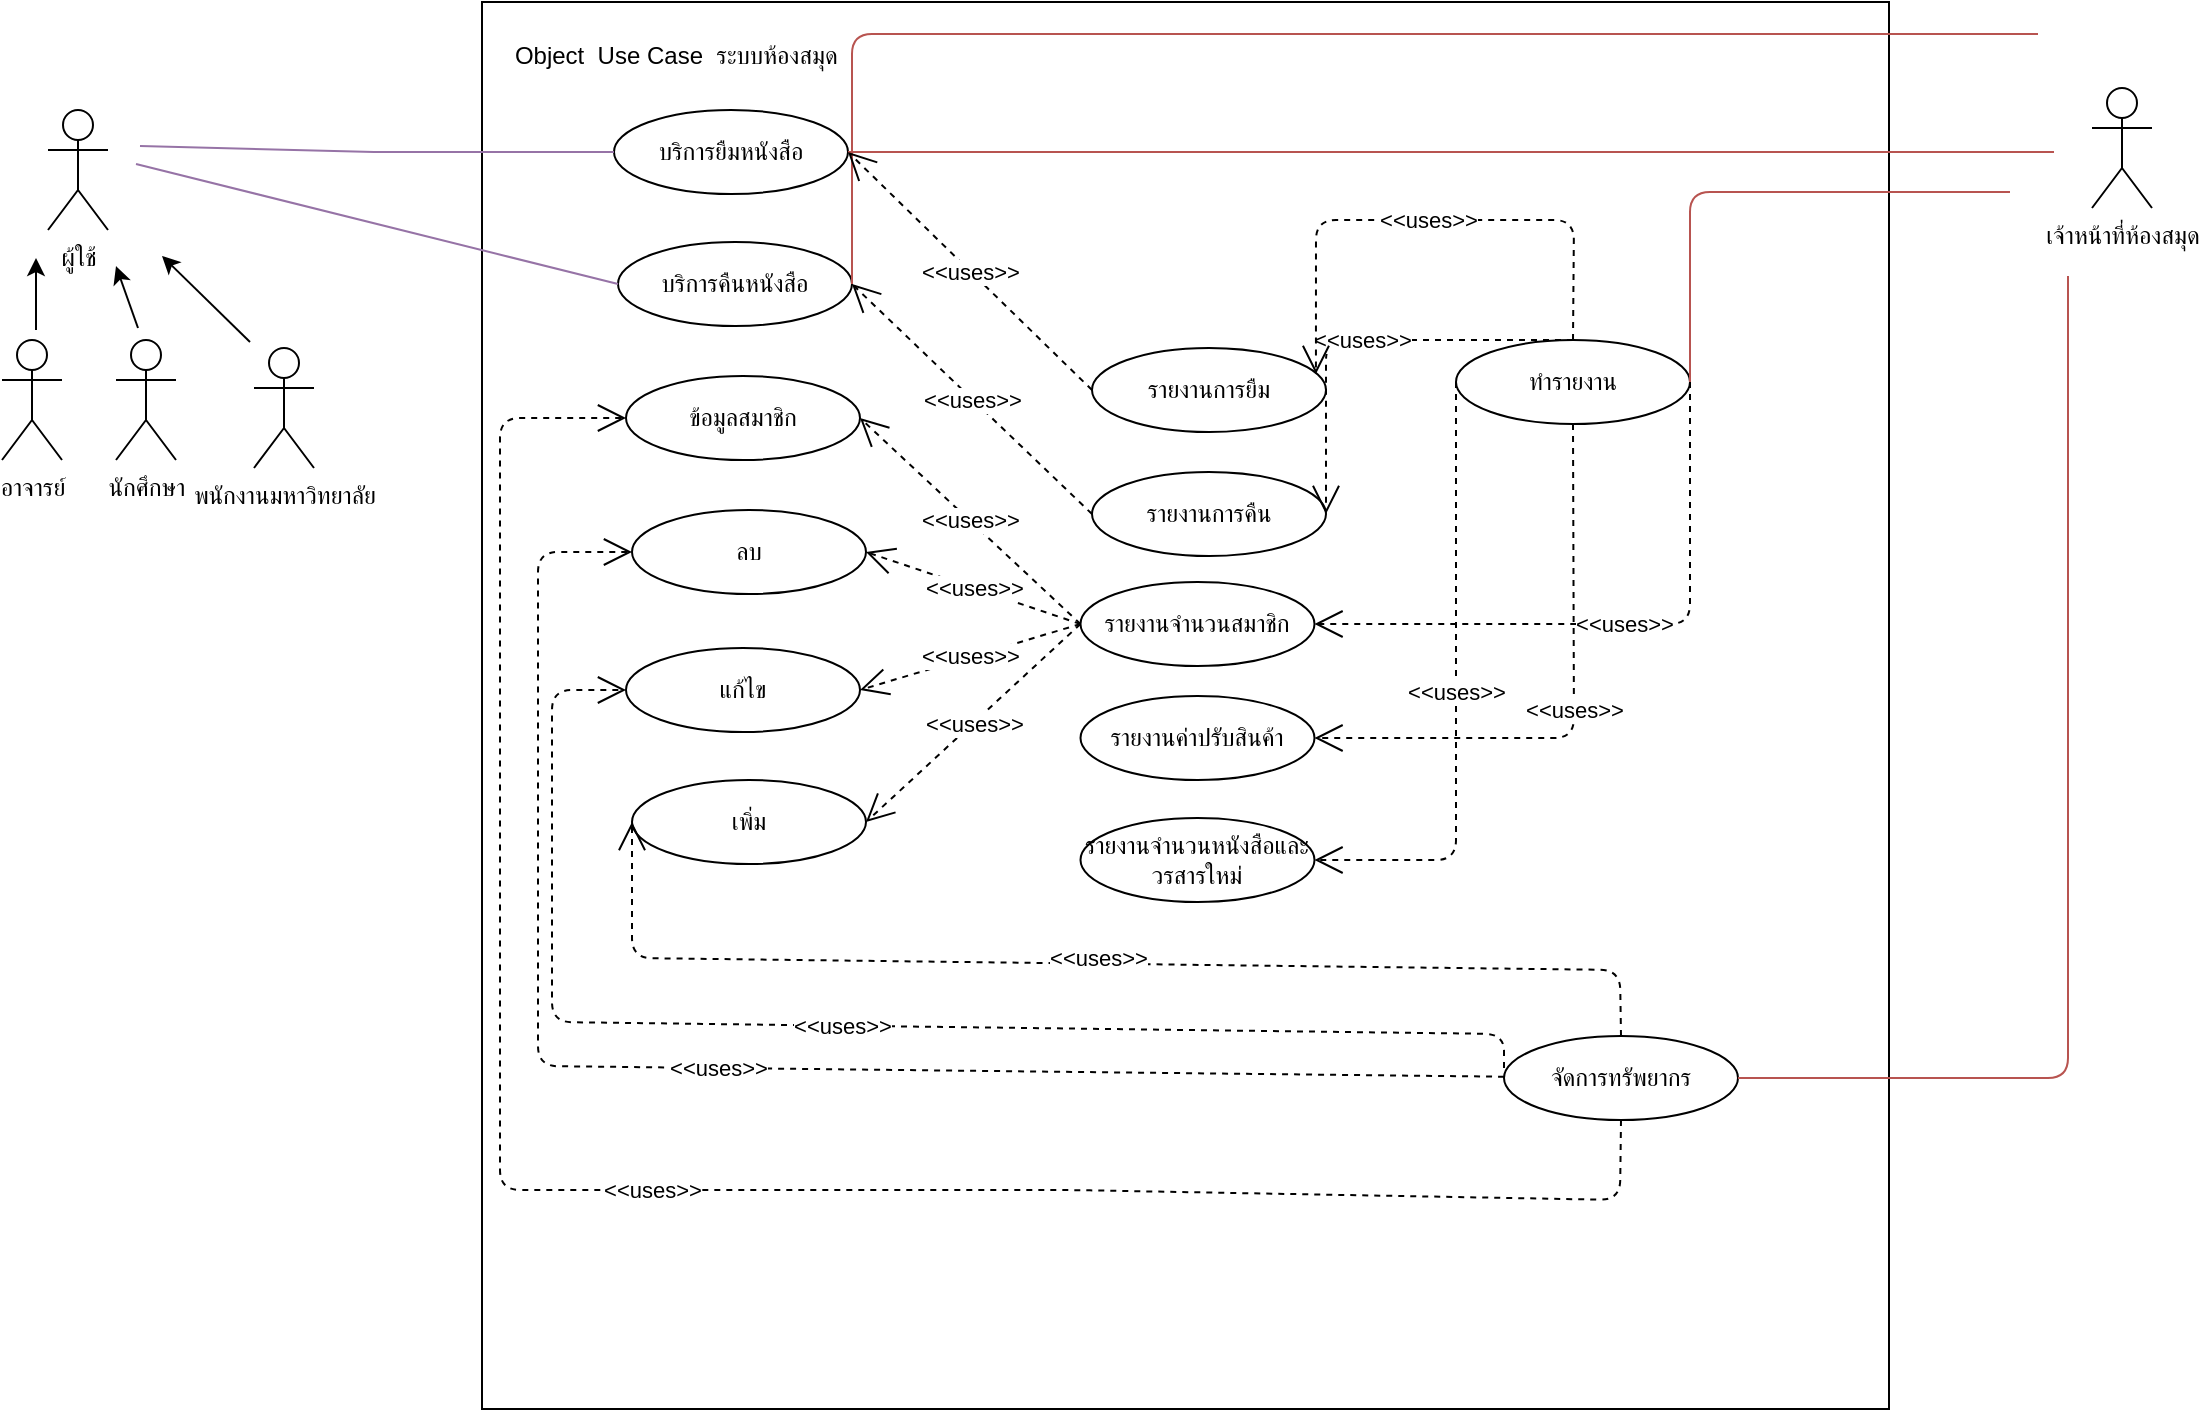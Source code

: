 <mxfile version="12.6.5" type="device"><diagram id="Jab7_ORfrABqkoyG5kVW" name="Page-1"><mxGraphModel dx="1671" dy="944" grid="0" gridSize="10" guides="1" tooltips="1" connect="1" arrows="1" fold="1" page="1" pageScale="1" pageWidth="1169" pageHeight="827" math="0" shadow="0"><root><mxCell id="0"/><mxCell id="1" parent="0"/><mxCell id="-BbsfODKG9Tlr_WrrHgr-1" value="นักศึกษา" style="shape=umlActor;verticalLabelPosition=bottom;labelBackgroundColor=#ffffff;verticalAlign=top;html=1;outlineConnect=0;" vertex="1" parent="1"><mxGeometry x="73" y="228" width="30" height="60" as="geometry"/></mxCell><mxCell id="-BbsfODKG9Tlr_WrrHgr-4" value="พนักงานมหาวิทยาลัย" style="shape=umlActor;verticalLabelPosition=bottom;labelBackgroundColor=#ffffff;verticalAlign=top;html=1;outlineConnect=0;" vertex="1" parent="1"><mxGeometry x="142" y="232" width="30" height="60" as="geometry"/></mxCell><mxCell id="-BbsfODKG9Tlr_WrrHgr-5" value="อาจารย์" style="shape=umlActor;verticalLabelPosition=bottom;labelBackgroundColor=#ffffff;verticalAlign=top;html=1;outlineConnect=0;" vertex="1" parent="1"><mxGeometry x="16" y="228" width="30" height="60" as="geometry"/></mxCell><mxCell id="-BbsfODKG9Tlr_WrrHgr-16" value="&lt;span style=&quot;color: rgba(0 , 0 , 0 , 0) ; font-family: monospace ; font-size: 0px&quot;&gt;%3CmxGraphModel%3E%3Croot%3E%3CmxCell%20id%3D%220%22%2F%3E%3CmxCell%20id%3D%221%22%20parent%3D%220%22%2F%3E%3CmxCell%20id%3D%222%22%20value%3D%22%E0%B8%9A%E0%B8%A3%E0%B8%B4%E0%B8%81%E0%B8%B2%E0%B8%A3%E0%B8%A2%E0%B8%B7%E0%B8%A1%E0%B8%AB%E0%B8%99%E0%B8%B1%E0%B8%87%E0%B8%AA%E0%B8%B7%E0%B8%AD%22%20style%3D%22ellipse%3BwhiteSpace%3Dwrap%3Bhtml%3D1%3B%22%20vertex%3D%221%22%20parent%3D%221%22%3E%3CmxGeometry%20x%3D%22227%22%20y%3D%22133%22%20width%3D%22117%22%20height%3D%2242%22%20as%3D%22geometry%22%2F%3E%3C%2FmxCell%3E%3C%2Froot%3E%3C%2FmxGraphModel%3E&lt;/span&gt;" style="whiteSpace=wrap;html=1;aspect=fixed;" vertex="1" parent="1"><mxGeometry x="256" y="59" width="703.5" height="703.5" as="geometry"/></mxCell><mxCell id="-BbsfODKG9Tlr_WrrHgr-21" value="Object&amp;nbsp; Use Case&amp;nbsp; ระบบห้องสมุด&amp;nbsp;&amp;nbsp;" style="text;html=1;strokeColor=none;fillColor=none;align=center;verticalAlign=middle;whiteSpace=wrap;rounded=0;" vertex="1" parent="1"><mxGeometry x="233" y="76" width="247" height="20" as="geometry"/></mxCell><mxCell id="-BbsfODKG9Tlr_WrrHgr-22" value="บริการยืมหนังสือ" style="ellipse;whiteSpace=wrap;html=1;" vertex="1" parent="1"><mxGeometry x="322" y="113" width="117" height="42" as="geometry"/></mxCell><mxCell id="-BbsfODKG9Tlr_WrrHgr-23" value="บริการคืนหนังสือ" style="ellipse;whiteSpace=wrap;html=1;" vertex="1" parent="1"><mxGeometry x="324" y="179" width="117" height="42" as="geometry"/></mxCell><mxCell id="-BbsfODKG9Tlr_WrrHgr-24" value="จัดการทรัพยากร" style="ellipse;whiteSpace=wrap;html=1;" vertex="1" parent="1"><mxGeometry x="767" y="576" width="117" height="42" as="geometry"/></mxCell><mxCell id="-BbsfODKG9Tlr_WrrHgr-25" value="ทำรายงาน" style="ellipse;whiteSpace=wrap;html=1;" vertex="1" parent="1"><mxGeometry x="743" y="228" width="117" height="42" as="geometry"/></mxCell><mxCell id="-BbsfODKG9Tlr_WrrHgr-26" value="เพิ่ม" style="ellipse;whiteSpace=wrap;html=1;" vertex="1" parent="1"><mxGeometry x="331" y="448" width="117" height="42" as="geometry"/></mxCell><mxCell id="-BbsfODKG9Tlr_WrrHgr-27" value="แก้ไข" style="ellipse;whiteSpace=wrap;html=1;" vertex="1" parent="1"><mxGeometry x="328" y="382" width="117" height="42" as="geometry"/></mxCell><mxCell id="-BbsfODKG9Tlr_WrrHgr-28" value="ลบ" style="ellipse;whiteSpace=wrap;html=1;" vertex="1" parent="1"><mxGeometry x="331" y="313" width="117" height="42" as="geometry"/></mxCell><mxCell id="-BbsfODKG9Tlr_WrrHgr-29" value="ข้อมูลสมาชิก" style="ellipse;whiteSpace=wrap;html=1;" vertex="1" parent="1"><mxGeometry x="328" y="246" width="117" height="42" as="geometry"/></mxCell><mxCell id="-BbsfODKG9Tlr_WrrHgr-30" value="รายงานจำนวนสมาชิก" style="ellipse;whiteSpace=wrap;html=1;" vertex="1" parent="1"><mxGeometry x="555.25" y="349" width="117" height="42" as="geometry"/></mxCell><mxCell id="-BbsfODKG9Tlr_WrrHgr-31" value="รายงานจำนวนหนังสือและวรสารใหม่" style="ellipse;whiteSpace=wrap;html=1;" vertex="1" parent="1"><mxGeometry x="555.25" y="467" width="117" height="42" as="geometry"/></mxCell><mxCell id="-BbsfODKG9Tlr_WrrHgr-32" value="รายงานการยืม" style="ellipse;whiteSpace=wrap;html=1;" vertex="1" parent="1"><mxGeometry x="561" y="232" width="117" height="42" as="geometry"/></mxCell><mxCell id="-BbsfODKG9Tlr_WrrHgr-33" value="รายงานการคืน" style="ellipse;whiteSpace=wrap;html=1;" vertex="1" parent="1"><mxGeometry x="561" y="294" width="117" height="42" as="geometry"/></mxCell><mxCell id="-BbsfODKG9Tlr_WrrHgr-34" value="รายงานค่าปรับสินค้า" style="ellipse;whiteSpace=wrap;html=1;" vertex="1" parent="1"><mxGeometry x="555.25" y="406" width="117" height="42" as="geometry"/></mxCell><mxCell id="-BbsfODKG9Tlr_WrrHgr-37" style="edgeStyle=orthogonalEdgeStyle;rounded=0;orthogonalLoop=1;jettySize=auto;html=1;exitX=0.5;exitY=1;exitDx=0;exitDy=0;" edge="1" parent="1" source="-BbsfODKG9Tlr_WrrHgr-34" target="-BbsfODKG9Tlr_WrrHgr-34"><mxGeometry relative="1" as="geometry"/></mxCell><mxCell id="-BbsfODKG9Tlr_WrrHgr-39" value="" style="endArrow=none;html=1;entryX=0;entryY=0.5;entryDx=0;entryDy=0;fillColor=#e1d5e7;strokeColor=#9673a6;" edge="1" parent="1" target="-BbsfODKG9Tlr_WrrHgr-22"><mxGeometry width="50" height="50" relative="1" as="geometry"><mxPoint x="85" y="131" as="sourcePoint"/><mxPoint x="141" y="119" as="targetPoint"/><Array as="points"><mxPoint x="202" y="134"/></Array></mxGeometry></mxCell><mxCell id="-BbsfODKG9Tlr_WrrHgr-40" value="" style="endArrow=none;html=1;entryX=0;entryY=0.5;entryDx=0;entryDy=0;fillColor=#e1d5e7;strokeColor=#9673a6;" edge="1" parent="1" target="-BbsfODKG9Tlr_WrrHgr-23"><mxGeometry width="50" height="50" relative="1" as="geometry"><mxPoint x="83" y="140" as="sourcePoint"/><mxPoint x="150" y="216" as="targetPoint"/></mxGeometry></mxCell><mxCell id="-BbsfODKG9Tlr_WrrHgr-41" value="เจ้าหน้าที่ห้องสมุด" style="shape=umlActor;verticalLabelPosition=bottom;labelBackgroundColor=#ffffff;verticalAlign=top;html=1;outlineConnect=0;" vertex="1" parent="1"><mxGeometry x="1061" y="102" width="30" height="60" as="geometry"/></mxCell><mxCell id="-BbsfODKG9Tlr_WrrHgr-43" style="edgeStyle=orthogonalEdgeStyle;rounded=0;orthogonalLoop=1;jettySize=auto;html=1;exitX=0.5;exitY=1;exitDx=0;exitDy=0;" edge="1" parent="1" source="-BbsfODKG9Tlr_WrrHgr-25" target="-BbsfODKG9Tlr_WrrHgr-25"><mxGeometry relative="1" as="geometry"/></mxCell><mxCell id="-BbsfODKG9Tlr_WrrHgr-58" value="" style="endArrow=classic;html=1;" edge="1" parent="1"><mxGeometry width="50" height="50" relative="1" as="geometry"><mxPoint x="33" y="223" as="sourcePoint"/><mxPoint x="33" y="187" as="targetPoint"/></mxGeometry></mxCell><mxCell id="-BbsfODKG9Tlr_WrrHgr-59" value="" style="endArrow=classic;html=1;" edge="1" parent="1"><mxGeometry width="50" height="50" relative="1" as="geometry"><mxPoint x="84" y="222" as="sourcePoint"/><mxPoint x="73" y="191" as="targetPoint"/></mxGeometry></mxCell><mxCell id="-BbsfODKG9Tlr_WrrHgr-60" value="" style="endArrow=classic;html=1;" edge="1" parent="1"><mxGeometry width="50" height="50" relative="1" as="geometry"><mxPoint x="140" y="229" as="sourcePoint"/><mxPoint x="96" y="186" as="targetPoint"/></mxGeometry></mxCell><mxCell id="-BbsfODKG9Tlr_WrrHgr-63" value="ผู้ใช้" style="shape=umlActor;verticalLabelPosition=bottom;labelBackgroundColor=#ffffff;verticalAlign=top;html=1;outlineConnect=0;" vertex="1" parent="1"><mxGeometry x="39" y="113" width="30" height="60" as="geometry"/></mxCell><mxCell id="-BbsfODKG9Tlr_WrrHgr-79" value="" style="endArrow=none;html=1;exitX=1;exitY=0.5;exitDx=0;exitDy=0;fillColor=#f8cecc;strokeColor=#b85450;" edge="1" parent="1" source="-BbsfODKG9Tlr_WrrHgr-25"><mxGeometry width="50" height="50" relative="1" as="geometry"><mxPoint x="877" y="535" as="sourcePoint"/><mxPoint x="1020" y="154" as="targetPoint"/><Array as="points"><mxPoint x="860" y="154"/></Array></mxGeometry></mxCell><mxCell id="-BbsfODKG9Tlr_WrrHgr-86" value="" style="endArrow=none;html=1;exitX=1;exitY=0.5;exitDx=0;exitDy=0;fillColor=#f8cecc;strokeColor=#b85450;" edge="1" parent="1" source="-BbsfODKG9Tlr_WrrHgr-24"><mxGeometry width="50" height="50" relative="1" as="geometry"><mxPoint x="1009" y="594" as="sourcePoint"/><mxPoint x="1049" y="196" as="targetPoint"/><Array as="points"><mxPoint x="1049" y="597"/></Array></mxGeometry></mxCell><mxCell id="-BbsfODKG9Tlr_WrrHgr-87" value="" style="endArrow=none;html=1;exitX=1;exitY=0.5;exitDx=0;exitDy=0;fillColor=#f8cecc;strokeColor=#b85450;" edge="1" parent="1" source="-BbsfODKG9Tlr_WrrHgr-22"><mxGeometry width="50" height="50" relative="1" as="geometry"><mxPoint x="545" y="173" as="sourcePoint"/><mxPoint x="1042" y="134" as="targetPoint"/></mxGeometry></mxCell><mxCell id="-BbsfODKG9Tlr_WrrHgr-88" value="" style="endArrow=none;html=1;exitX=1;exitY=0.5;exitDx=0;exitDy=0;fillColor=#f8cecc;strokeColor=#b85450;" edge="1" parent="1" source="-BbsfODKG9Tlr_WrrHgr-23"><mxGeometry width="50" height="50" relative="1" as="geometry"><mxPoint x="469" y="288" as="sourcePoint"/><mxPoint x="1034" y="75" as="targetPoint"/><Array as="points"><mxPoint x="441" y="75"/></Array></mxGeometry></mxCell><mxCell id="-BbsfODKG9Tlr_WrrHgr-89" value="&amp;lt;&amp;lt;uses&amp;gt;&amp;gt;" style="endArrow=open;endSize=12;dashed=1;html=1;exitX=0;exitY=0.5;exitDx=0;exitDy=0;entryX=1;entryY=0.5;entryDx=0;entryDy=0;" edge="1" parent="1" source="-BbsfODKG9Tlr_WrrHgr-30" target="-BbsfODKG9Tlr_WrrHgr-29"><mxGeometry width="160" relative="1" as="geometry"><mxPoint x="686" y="660" as="sourcePoint"/><mxPoint x="526" y="660" as="targetPoint"/></mxGeometry></mxCell><mxCell id="-BbsfODKG9Tlr_WrrHgr-90" value="&amp;lt;&amp;lt;uses&amp;gt;&amp;gt;" style="endArrow=open;endSize=12;dashed=1;html=1;exitX=0;exitY=0.5;exitDx=0;exitDy=0;entryX=1;entryY=0.5;entryDx=0;entryDy=0;" edge="1" parent="1" source="-BbsfODKG9Tlr_WrrHgr-30" target="-BbsfODKG9Tlr_WrrHgr-28"><mxGeometry width="160" relative="1" as="geometry"><mxPoint x="709" y="642" as="sourcePoint"/><mxPoint x="549" y="642" as="targetPoint"/></mxGeometry></mxCell><mxCell id="-BbsfODKG9Tlr_WrrHgr-91" value="&amp;lt;&amp;lt;uses&amp;gt;&amp;gt;" style="endArrow=open;endSize=12;dashed=1;html=1;exitX=0;exitY=0.5;exitDx=0;exitDy=0;entryX=1;entryY=0.5;entryDx=0;entryDy=0;" edge="1" parent="1" source="-BbsfODKG9Tlr_WrrHgr-30" target="-BbsfODKG9Tlr_WrrHgr-27"><mxGeometry width="160" relative="1" as="geometry"><mxPoint x="568" y="663" as="sourcePoint"/><mxPoint x="408" y="663" as="targetPoint"/></mxGeometry></mxCell><mxCell id="-BbsfODKG9Tlr_WrrHgr-92" value="&amp;lt;&amp;lt;uses&amp;gt;&amp;gt;" style="endArrow=open;endSize=12;dashed=1;html=1;exitX=0;exitY=0.5;exitDx=0;exitDy=0;entryX=1;entryY=0.5;entryDx=0;entryDy=0;" edge="1" parent="1" source="-BbsfODKG9Tlr_WrrHgr-30" target="-BbsfODKG9Tlr_WrrHgr-26"><mxGeometry width="160" relative="1" as="geometry"><mxPoint x="589" y="610" as="sourcePoint"/><mxPoint x="429" y="610" as="targetPoint"/></mxGeometry></mxCell><mxCell id="-BbsfODKG9Tlr_WrrHgr-93" value="&amp;lt;&amp;lt;uses&amp;gt;&amp;gt;" style="endArrow=open;endSize=12;dashed=1;html=1;exitX=0;exitY=0.5;exitDx=0;exitDy=0;entryX=1;entryY=0.5;entryDx=0;entryDy=0;" edge="1" parent="1" source="-BbsfODKG9Tlr_WrrHgr-32" target="-BbsfODKG9Tlr_WrrHgr-22"><mxGeometry width="160" relative="1" as="geometry"><mxPoint x="636" y="232" as="sourcePoint"/><mxPoint x="476" y="232" as="targetPoint"/></mxGeometry></mxCell><mxCell id="-BbsfODKG9Tlr_WrrHgr-95" value="&amp;lt;&amp;lt;uses&amp;gt;&amp;gt;" style="endArrow=open;endSize=12;dashed=1;html=1;exitX=0;exitY=0.5;exitDx=0;exitDy=0;entryX=1;entryY=0.5;entryDx=0;entryDy=0;" edge="1" parent="1" source="-BbsfODKG9Tlr_WrrHgr-25" target="-BbsfODKG9Tlr_WrrHgr-31"><mxGeometry width="160" relative="1" as="geometry"><mxPoint x="945" y="606" as="sourcePoint"/><mxPoint x="785" y="606" as="targetPoint"/><Array as="points"><mxPoint x="743" y="488"/></Array></mxGeometry></mxCell><mxCell id="-BbsfODKG9Tlr_WrrHgr-96" value="&amp;lt;&amp;lt;uses&amp;gt;&amp;gt;" style="endArrow=open;endSize=12;dashed=1;html=1;exitX=0.5;exitY=1;exitDx=0;exitDy=0;entryX=1;entryY=0.5;entryDx=0;entryDy=0;" edge="1" parent="1" source="-BbsfODKG9Tlr_WrrHgr-25" target="-BbsfODKG9Tlr_WrrHgr-34"><mxGeometry width="160" relative="1" as="geometry"><mxPoint x="927" y="429" as="sourcePoint"/><mxPoint x="767" y="429" as="targetPoint"/><Array as="points"><mxPoint x="802" y="427"/></Array></mxGeometry></mxCell><mxCell id="-BbsfODKG9Tlr_WrrHgr-97" value="&amp;lt;&amp;lt;uses&amp;gt;&amp;gt;" style="endArrow=open;endSize=12;dashed=1;html=1;exitX=1;exitY=0.5;exitDx=0;exitDy=0;entryX=1;entryY=0.5;entryDx=0;entryDy=0;" edge="1" parent="1" source="-BbsfODKG9Tlr_WrrHgr-25" target="-BbsfODKG9Tlr_WrrHgr-30"><mxGeometry width="160" relative="1" as="geometry"><mxPoint x="699" y="600" as="sourcePoint"/><mxPoint x="539" y="600" as="targetPoint"/><Array as="points"><mxPoint x="860" y="370"/></Array></mxGeometry></mxCell><mxCell id="-BbsfODKG9Tlr_WrrHgr-98" value="&amp;lt;&amp;lt;uses&amp;gt;&amp;gt;" style="endArrow=open;endSize=12;dashed=1;html=1;exitX=0.5;exitY=0;exitDx=0;exitDy=0;entryX=1;entryY=0.5;entryDx=0;entryDy=0;" edge="1" parent="1" source="-BbsfODKG9Tlr_WrrHgr-25" target="-BbsfODKG9Tlr_WrrHgr-33"><mxGeometry width="160" relative="1" as="geometry"><mxPoint x="668" y="650" as="sourcePoint"/><mxPoint x="508" y="650" as="targetPoint"/><Array as="points"><mxPoint x="678" y="228"/></Array></mxGeometry></mxCell><mxCell id="-BbsfODKG9Tlr_WrrHgr-99" value="&amp;lt;&amp;lt;uses&amp;gt;&amp;gt;" style="endArrow=open;endSize=12;dashed=1;html=1;exitX=0.5;exitY=0;exitDx=0;exitDy=0;entryX=0.957;entryY=0.31;entryDx=0;entryDy=0;entryPerimeter=0;" edge="1" parent="1" source="-BbsfODKG9Tlr_WrrHgr-25" target="-BbsfODKG9Tlr_WrrHgr-32"><mxGeometry width="160" relative="1" as="geometry"><mxPoint x="800" y="675" as="sourcePoint"/><mxPoint x="640" y="675" as="targetPoint"/><Array as="points"><mxPoint x="802" y="168"/><mxPoint x="673" y="168"/></Array></mxGeometry></mxCell><mxCell id="-BbsfODKG9Tlr_WrrHgr-100" value="&amp;lt;&amp;lt;uses&amp;gt;&amp;gt;" style="endArrow=open;endSize=12;dashed=1;html=1;exitX=0.5;exitY=1;exitDx=0;exitDy=0;entryX=0;entryY=0.5;entryDx=0;entryDy=0;" edge="1" parent="1" source="-BbsfODKG9Tlr_WrrHgr-24" target="-BbsfODKG9Tlr_WrrHgr-29"><mxGeometry width="160" relative="1" as="geometry"><mxPoint x="568" y="653" as="sourcePoint"/><mxPoint x="408" y="653" as="targetPoint"/><Array as="points"><mxPoint x="825" y="658"/><mxPoint x="550" y="653"/><mxPoint x="265" y="653"/><mxPoint x="265" y="267"/></Array></mxGeometry></mxCell><mxCell id="-BbsfODKG9Tlr_WrrHgr-101" value="&amp;lt;&amp;lt;uses&amp;gt;&amp;gt;" style="endArrow=open;endSize=12;dashed=1;html=1;entryX=0;entryY=0.5;entryDx=0;entryDy=0;" edge="1" parent="1" source="-BbsfODKG9Tlr_WrrHgr-24" target="-BbsfODKG9Tlr_WrrHgr-28"><mxGeometry width="160" relative="1" as="geometry"><mxPoint x="585" y="591" as="sourcePoint"/><mxPoint x="425" y="591" as="targetPoint"/><Array as="points"><mxPoint x="284" y="591"/><mxPoint x="284" y="334"/></Array></mxGeometry></mxCell><mxCell id="-BbsfODKG9Tlr_WrrHgr-102" value="&amp;lt;&amp;lt;uses&amp;gt;&amp;gt;" style="endArrow=open;endSize=12;dashed=1;html=1;exitX=0;exitY=0.5;exitDx=0;exitDy=0;entryX=0;entryY=0.5;entryDx=0;entryDy=0;" edge="1" parent="1" target="-BbsfODKG9Tlr_WrrHgr-27"><mxGeometry width="160" relative="1" as="geometry"><mxPoint x="767" y="592" as="sourcePoint"/><mxPoint x="370" y="564" as="targetPoint"/><Array as="points"><mxPoint x="767" y="575"/><mxPoint x="291" y="569"/><mxPoint x="291" y="403"/></Array></mxGeometry></mxCell><mxCell id="-BbsfODKG9Tlr_WrrHgr-103" value="&amp;lt;&amp;lt;uses&amp;gt;&amp;gt;" style="endArrow=open;endSize=12;dashed=1;html=1;exitX=0.5;exitY=0;exitDx=0;exitDy=0;entryX=0;entryY=0.5;entryDx=0;entryDy=0;" edge="1" parent="1" source="-BbsfODKG9Tlr_WrrHgr-24" target="-BbsfODKG9Tlr_WrrHgr-26"><mxGeometry x="-0.012" y="-3" width="160" relative="1" as="geometry"><mxPoint x="526" y="537" as="sourcePoint"/><mxPoint x="366" y="537" as="targetPoint"/><Array as="points"><mxPoint x="825" y="543"/><mxPoint x="331" y="537"/></Array><mxPoint as="offset"/></mxGeometry></mxCell><mxCell id="-BbsfODKG9Tlr_WrrHgr-94" value="&amp;lt;&amp;lt;uses&amp;gt;&amp;gt;" style="endArrow=open;endSize=12;dashed=1;html=1;exitX=0;exitY=0.5;exitDx=0;exitDy=0;entryX=1;entryY=0.5;entryDx=0;entryDy=0;" edge="1" parent="1" source="-BbsfODKG9Tlr_WrrHgr-33" target="-BbsfODKG9Tlr_WrrHgr-23"><mxGeometry width="160" relative="1" as="geometry"><mxPoint x="625" y="253" as="sourcePoint"/><mxPoint x="465" y="253" as="targetPoint"/></mxGeometry></mxCell></root></mxGraphModel></diagram></mxfile>